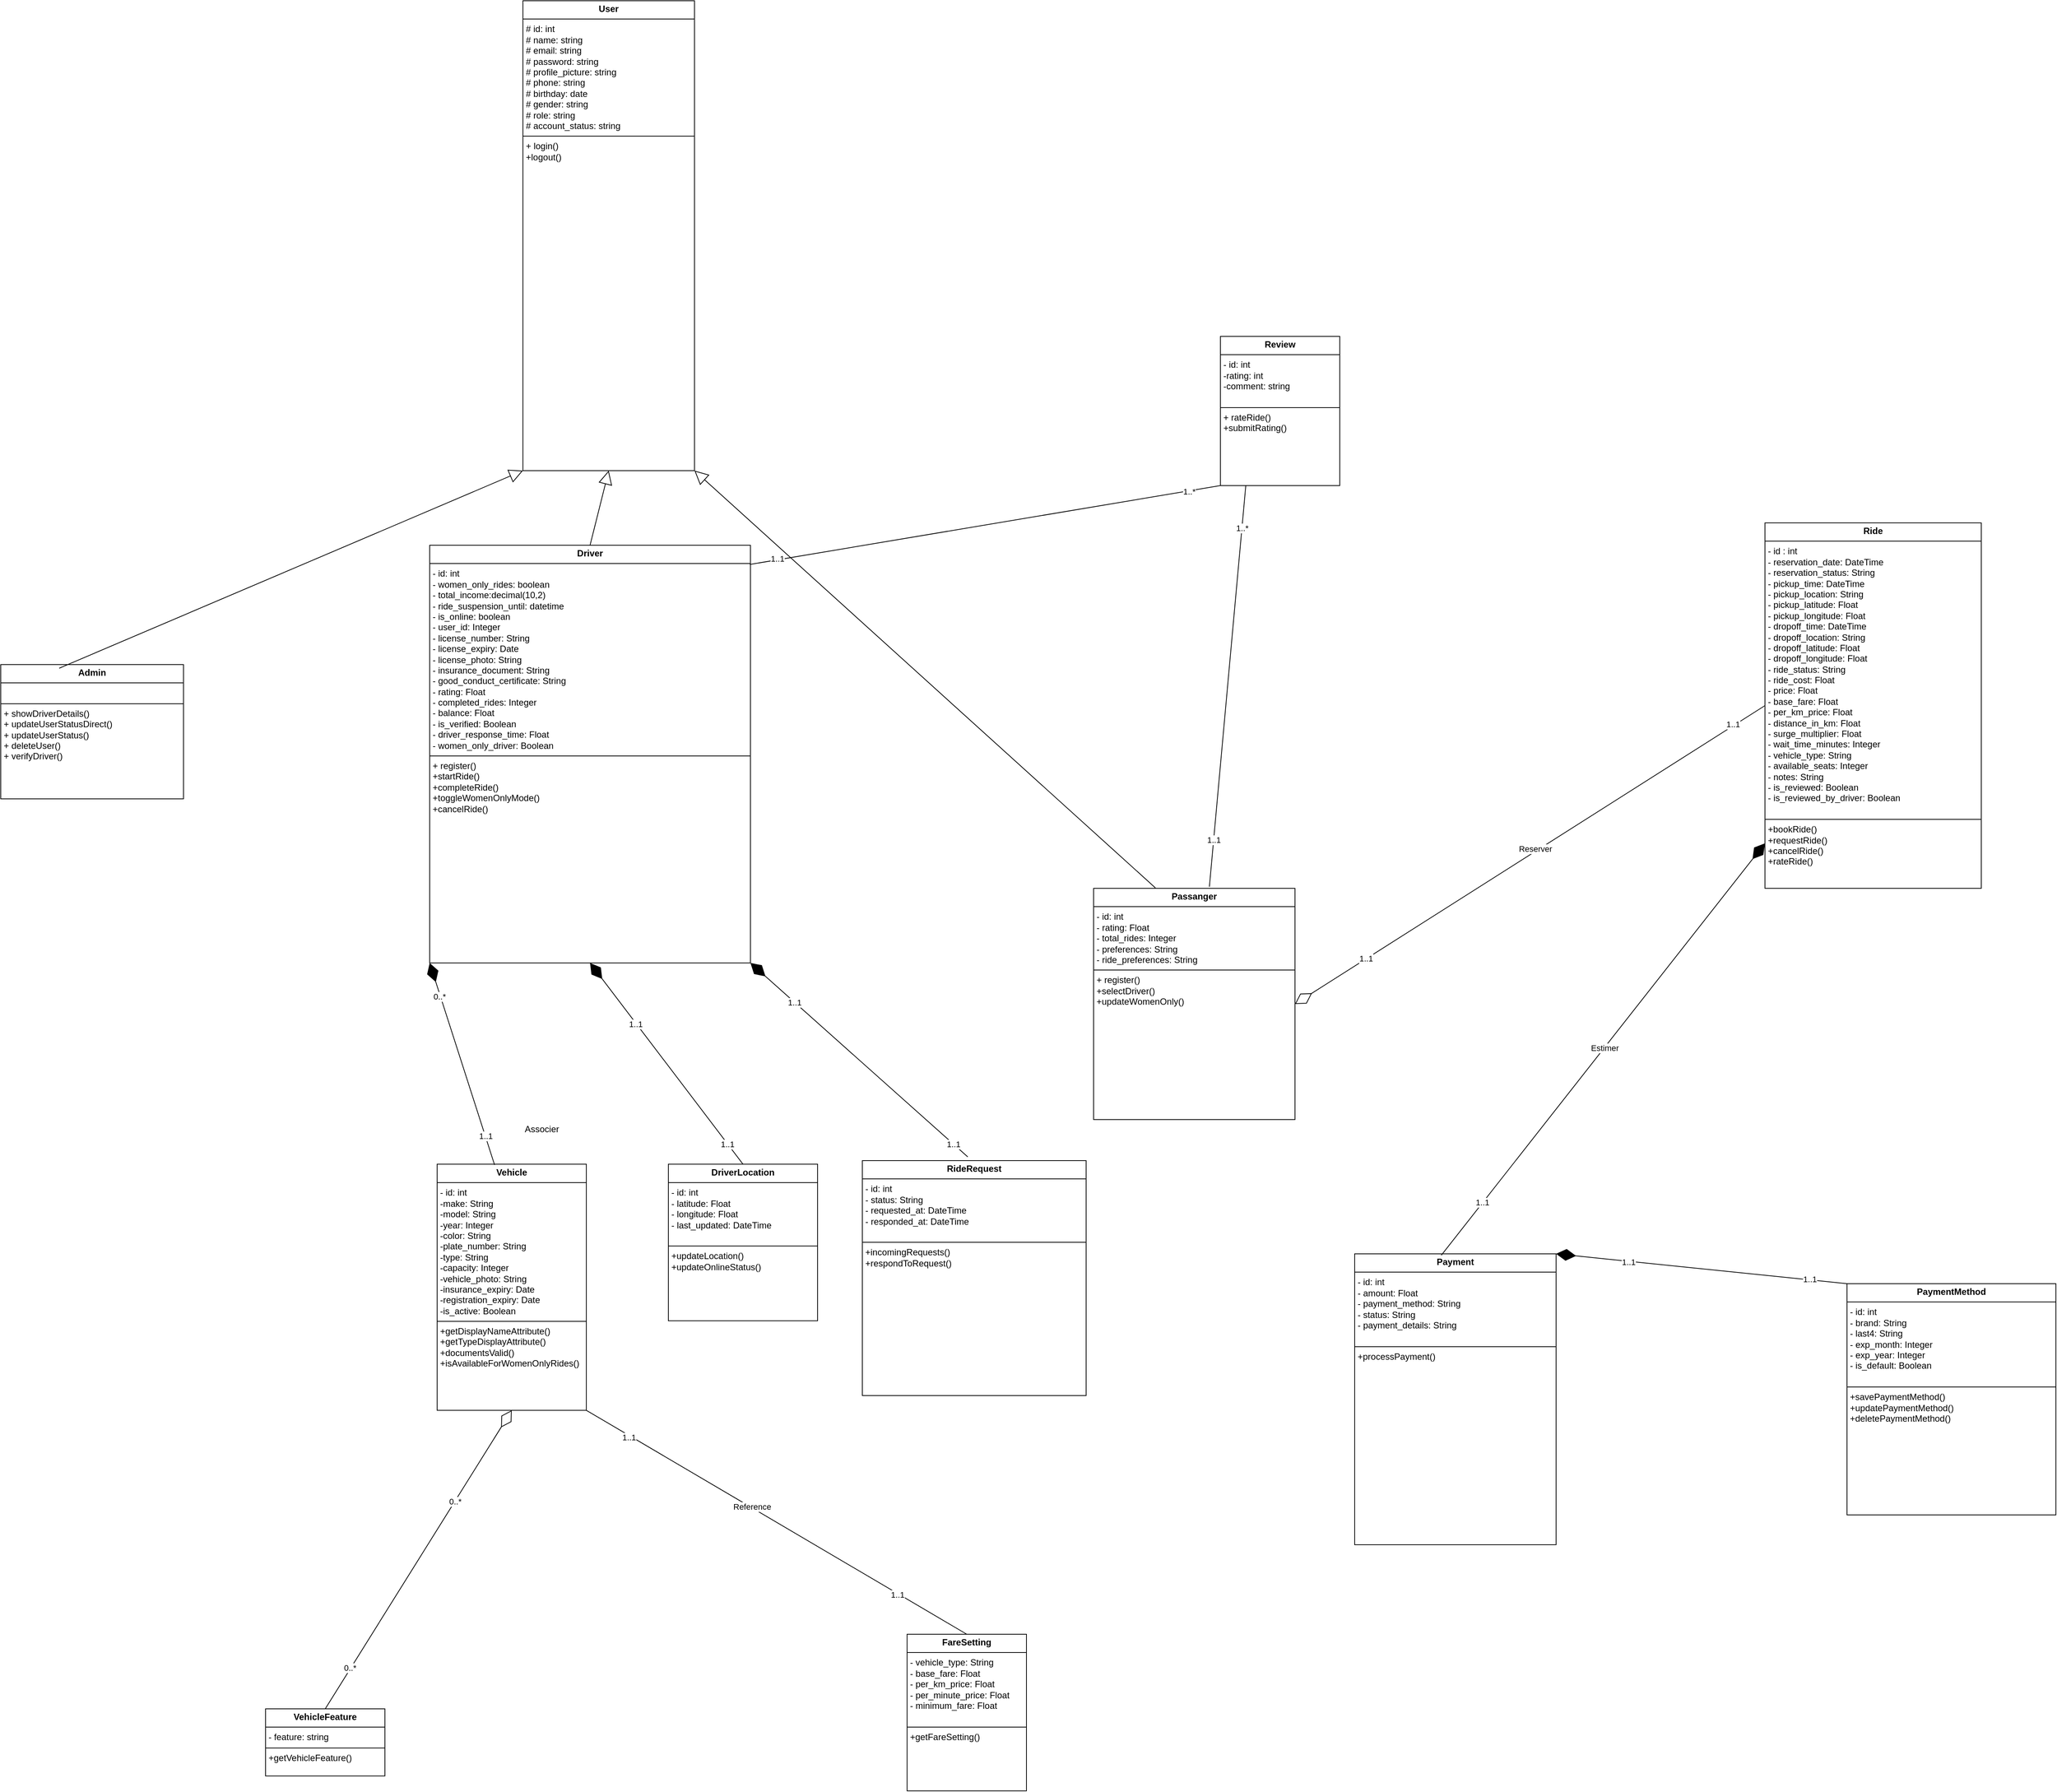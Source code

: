 <mxfile>
    <diagram id="dW4B3JZ9NBTze1FX_zOI" name="Page-1">
        <mxGraphModel dx="2806" dy="2802" grid="1" gridSize="10" guides="1" tooltips="1" connect="1" arrows="1" fold="1" page="1" pageScale="1" pageWidth="850" pageHeight="1100" math="0" shadow="0">
            <root>
                <mxCell id="0"/>
                <mxCell id="1" parent="0"/>
                <mxCell id="100" value="&lt;p style=&quot;margin:0px;margin-top:4px;text-align:center;&quot;&gt;&lt;b&gt;User&lt;/b&gt;&lt;/p&gt;&lt;hr size=&quot;1&quot; style=&quot;border-style:solid;&quot;&gt;&lt;p style=&quot;margin:0px;margin-left:4px;&quot;&gt;# id: int&lt;/p&gt;&lt;p style=&quot;margin:0px;margin-left:4px;&quot;&gt;# name: string&lt;/p&gt;&lt;p style=&quot;margin:0px;margin-left:4px;&quot;&gt;# email: string&lt;/p&gt;&lt;p style=&quot;margin:0px;margin-left:4px;&quot;&gt;&lt;span style=&quot;background-color: transparent; color: light-dark(rgb(0, 0, 0), rgb(255, 255, 255));&quot;&gt;# password: string&lt;/span&gt;&lt;/p&gt;&lt;p style=&quot;margin:0px;margin-left:4px;&quot;&gt;# profile_picture: string&lt;/p&gt;&lt;p style=&quot;margin:0px;margin-left:4px;&quot;&gt;# phone: string&lt;/p&gt;&lt;p style=&quot;margin:0px;margin-left:4px;&quot;&gt;# birthday: date&lt;/p&gt;&lt;p style=&quot;margin:0px;margin-left:4px;&quot;&gt;# gender: string&lt;/p&gt;&lt;p style=&quot;margin:0px;margin-left:4px;&quot;&gt;&lt;span style=&quot;background-color: transparent; color: light-dark(rgb(0, 0, 0), rgb(255, 255, 255));&quot;&gt;# role: string&lt;/span&gt;&lt;/p&gt;&lt;p style=&quot;margin:0px;margin-left:4px;&quot;&gt;&lt;span style=&quot;background-color: transparent; color: light-dark(rgb(0, 0, 0), rgb(255, 255, 255));&quot;&gt;# account_status: string&lt;/span&gt;&lt;/p&gt;&lt;hr size=&quot;1&quot; style=&quot;border-style:solid;&quot;&gt;&lt;p style=&quot;margin:0px;margin-left:4px;&quot;&gt;+ login()&lt;/p&gt;&lt;p style=&quot;margin:0px;margin-left:4px;&quot;&gt;+logout()&lt;/p&gt;" style="verticalAlign=top;align=left;overflow=fill;html=1;whiteSpace=wrap;" vertex="1" parent="1">
                    <mxGeometry x="205" y="-1040" width="230" height="630" as="geometry"/>
                </mxCell>
                <mxCell id="101" value="&lt;p style=&quot;margin:0px;margin-top:4px;text-align:center;&quot;&gt;&lt;b&gt;Driver&lt;/b&gt;&lt;/p&gt;&lt;hr size=&quot;1&quot; style=&quot;border-style:solid;&quot;&gt;&lt;p style=&quot;margin: 0px 0px 0px 4px;&quot;&gt;- id: int&lt;/p&gt;&lt;p style=&quot;margin: 0px 0px 0px 4px;&quot;&gt;- women_only_rides: boolean&lt;/p&gt;&lt;div&gt;&lt;p style=&quot;margin: 0px 0px 0px 4px;&quot;&gt;- total_income:decimal(10,2)&lt;/p&gt;&lt;p style=&quot;margin: 0px 0px 0px 4px;&quot;&gt;- ride_suspension_until: datetime&lt;/p&gt;&lt;p style=&quot;margin: 0px 0px 0px 4px;&quot;&gt;- is_online: boolean&lt;/p&gt;&lt;p style=&quot;margin: 0px 0px 0px 4px;&quot;&gt;- user_id: Integer&lt;/p&gt;&lt;p style=&quot;margin: 0px 0px 0px 4px;&quot;&gt;- license_number: String&lt;/p&gt;&lt;p style=&quot;margin: 0px 0px 0px 4px;&quot;&gt;- license_expiry: Date&lt;/p&gt;&lt;p style=&quot;margin: 0px 0px 0px 4px;&quot;&gt;- license_photo: String&lt;/p&gt;&lt;p style=&quot;margin: 0px 0px 0px 4px;&quot;&gt;- insurance_document: String&lt;/p&gt;&lt;p style=&quot;margin: 0px 0px 0px 4px;&quot;&gt;- good_conduct_certificate: String&lt;/p&gt;&lt;p style=&quot;margin: 0px 0px 0px 4px;&quot;&gt;- rating: Float&lt;/p&gt;&lt;p style=&quot;margin: 0px 0px 0px 4px;&quot;&gt;- completed_rides: Integer&lt;/p&gt;&lt;p style=&quot;margin: 0px 0px 0px 4px;&quot;&gt;- balance: Float&lt;/p&gt;&lt;p style=&quot;margin: 0px 0px 0px 4px;&quot;&gt;- is_verified: Boolean&lt;/p&gt;&lt;p style=&quot;margin: 0px 0px 0px 4px;&quot;&gt;- driver_response_time: Float&lt;/p&gt;&lt;p style=&quot;margin: 0px 0px 0px 4px;&quot;&gt;- women_only_driver: Boolean&lt;/p&gt;&lt;/div&gt;&lt;hr size=&quot;1&quot; style=&quot;border-style:solid;&quot;&gt;&lt;p style=&quot;margin:0px;margin-left:4px;&quot;&gt;+&amp;nbsp;register()&lt;br&gt;+startRide()&lt;br&gt;+completeRide()&lt;br&gt;&lt;span style=&quot;background-color: transparent; color: light-dark(rgb(0, 0, 0), rgb(255, 255, 255));&quot;&gt;+toggleWomenOnlyMode()&lt;/span&gt;&lt;br&gt;&lt;/p&gt;&lt;p style=&quot;margin:0px;margin-left:4px;&quot;&gt;+cancelRide()&lt;/p&gt;&lt;p style=&quot;margin:0px;margin-left:4px;&quot;&gt;&lt;br&gt;&lt;/p&gt;" style="verticalAlign=top;align=left;overflow=fill;html=1;whiteSpace=wrap;" vertex="1" parent="1">
                    <mxGeometry x="80" y="-310" width="430" height="560" as="geometry"/>
                </mxCell>
                <mxCell id="102" value="&lt;p style=&quot;margin:0px;margin-top:4px;text-align:center;&quot;&gt;&lt;b&gt;Admin&lt;/b&gt;&lt;/p&gt;&lt;hr size=&quot;1&quot; style=&quot;border-style:solid;&quot;&gt;&lt;p style=&quot;margin:0px;margin-left:4px;&quot;&gt;&lt;br&gt;&lt;/p&gt;&lt;hr size=&quot;1&quot; style=&quot;border-style:solid;&quot;&gt;&lt;p style=&quot;margin:0px;margin-left:4px;&quot;&gt;+ showDriverDetails()&lt;br&gt;+ updateUserStatusDirect()&lt;br&gt;+ updateUserStatus()&lt;br&gt;+ deleteUser()&lt;br&gt;+ verifyDriver()&lt;/p&gt;" style="verticalAlign=top;align=left;overflow=fill;html=1;whiteSpace=wrap;" vertex="1" parent="1">
                    <mxGeometry x="-495" y="-150" width="245" height="180" as="geometry"/>
                </mxCell>
                <mxCell id="103" value="&lt;p style=&quot;margin:0px;margin-top:4px;text-align:center;&quot;&gt;&lt;b&gt;Passanger&lt;/b&gt;&lt;/p&gt;&lt;hr size=&quot;1&quot; style=&quot;border-style:solid;&quot;&gt;&lt;p style=&quot;margin:0px;margin-left:4px;&quot;&gt;- id: int&lt;/p&gt;&lt;p style=&quot;margin:0px;margin-left:4px;&quot;&gt;- rating: Float&lt;/p&gt;&lt;p style=&quot;margin:0px;margin-left:4px;&quot;&gt;- total_rides: Integer&lt;/p&gt;&lt;p style=&quot;margin:0px;margin-left:4px;&quot;&gt;- preferences: String&lt;/p&gt;&lt;p style=&quot;margin:0px;margin-left:4px;&quot;&gt;- ride_preferences: String&lt;/p&gt;&lt;hr size=&quot;1&quot; style=&quot;border-style:solid;&quot;&gt;&lt;p style=&quot;margin:0px;margin-left:4px;&quot;&gt;+&amp;nbsp;register()&lt;br&gt;&lt;span style=&quot;background-color: transparent; color: light-dark(rgb(0, 0, 0), rgb(255, 255, 255));&quot;&gt;+selectDriver()&lt;/span&gt;&lt;/p&gt;&lt;p style=&quot;margin:0px;margin-left:4px;&quot;&gt;+updateWomenOnly()&lt;br&gt;&lt;br&gt;&lt;br&gt;&lt;/p&gt;" style="verticalAlign=top;align=left;overflow=fill;html=1;whiteSpace=wrap;" vertex="1" parent="1">
                    <mxGeometry x="970" y="150" width="270" height="310" as="geometry"/>
                </mxCell>
                <mxCell id="104" value="" style="endArrow=block;endSize=16;endFill=0;html=1;rounded=0;entryX=0.5;entryY=1;entryDx=0;entryDy=0;exitX=0.5;exitY=0;exitDx=0;exitDy=0;" edge="1" parent="1" source="101" target="100">
                    <mxGeometry width="160" relative="1" as="geometry">
                        <mxPoint x="380" y="240" as="sourcePoint"/>
                        <mxPoint x="540" y="240" as="targetPoint"/>
                    </mxGeometry>
                </mxCell>
                <mxCell id="105" value="" style="endArrow=block;endSize=16;endFill=0;html=1;rounded=0;entryX=1;entryY=1;entryDx=0;entryDy=0;exitX=0.307;exitY=-0.002;exitDx=0;exitDy=0;exitPerimeter=0;" edge="1" parent="1" source="103" target="100">
                    <mxGeometry width="160" relative="1" as="geometry">
                        <mxPoint x="650" y="310" as="sourcePoint"/>
                        <mxPoint x="650" y="190" as="targetPoint"/>
                    </mxGeometry>
                </mxCell>
                <mxCell id="106" value="" style="endArrow=block;endSize=16;endFill=0;html=1;rounded=0;entryX=0;entryY=1;entryDx=0;entryDy=0;exitX=0.32;exitY=0.027;exitDx=0;exitDy=0;exitPerimeter=0;" edge="1" parent="1" source="102" target="100">
                    <mxGeometry width="160" relative="1" as="geometry">
                        <mxPoint x="220" y="330" as="sourcePoint"/>
                        <mxPoint x="220" y="210" as="targetPoint"/>
                    </mxGeometry>
                </mxCell>
                <mxCell id="107" value="&lt;p style=&quot;margin:0px;margin-top:4px;text-align:center;&quot;&gt;&lt;b&gt;DriverLocation&lt;/b&gt;&lt;/p&gt;&lt;hr size=&quot;1&quot; style=&quot;border-style:solid;&quot;&gt;&lt;p style=&quot;margin:0px;margin-left:4px;&quot;&gt;- id: int&lt;/p&gt;&lt;p style=&quot;margin:0px;margin-left:4px;&quot;&gt;- latitude: Float&lt;/p&gt;&lt;p style=&quot;margin:0px;margin-left:4px;&quot;&gt;- longitude: Float&lt;/p&gt;&lt;p style=&quot;margin:0px;margin-left:4px;&quot;&gt;- last_updated: DateTime&lt;/p&gt;&lt;div&gt;&lt;br&gt;&lt;/div&gt;&lt;hr size=&quot;1&quot; style=&quot;border-style:solid;&quot;&gt;&lt;p style=&quot;margin:0px;margin-left:4px;&quot;&gt;+updateLocation()&lt;br&gt;+updateOnlineStatus()&lt;br&gt;&lt;/p&gt;" style="verticalAlign=top;align=left;overflow=fill;html=1;whiteSpace=wrap;" vertex="1" parent="1">
                    <mxGeometry x="400" y="519.77" width="200" height="210" as="geometry"/>
                </mxCell>
                <mxCell id="108" value="" style="endArrow=diamondThin;endFill=1;endSize=24;html=1;rounded=0;exitX=0.5;exitY=0;exitDx=0;exitDy=0;entryX=0.5;entryY=1;entryDx=0;entryDy=0;" edge="1" parent="1" source="107" target="101">
                    <mxGeometry width="160" relative="1" as="geometry">
                        <mxPoint x="410" y="430" as="sourcePoint"/>
                        <mxPoint x="570" y="430" as="targetPoint"/>
                    </mxGeometry>
                </mxCell>
                <mxCell id="109" value="1..1" style="edgeLabel;html=1;align=center;verticalAlign=middle;resizable=0;points=[];" vertex="1" connectable="0" parent="108">
                    <mxGeometry x="-0.796" y="1" relative="1" as="geometry">
                        <mxPoint as="offset"/>
                    </mxGeometry>
                </mxCell>
                <mxCell id="110" value="1..1" style="edgeLabel;html=1;align=center;verticalAlign=middle;resizable=0;points=[];" vertex="1" connectable="0" parent="108">
                    <mxGeometry x="0.397" y="1" relative="1" as="geometry">
                        <mxPoint as="offset"/>
                    </mxGeometry>
                </mxCell>
                <mxCell id="111" value="&lt;p style=&quot;margin:0px;margin-top:4px;text-align:center;&quot;&gt;&lt;b&gt;FareSetting&lt;/b&gt;&lt;/p&gt;&lt;hr size=&quot;1&quot; style=&quot;border-style:solid;&quot;&gt;&lt;p style=&quot;margin:0px;margin-left:4px;&quot;&gt;&lt;span style=&quot;background-color: transparent; color: light-dark(rgb(0, 0, 0), rgb(255, 255, 255));&quot;&gt;- vehicle_type: String&lt;/span&gt;&lt;/p&gt;&lt;p style=&quot;margin:0px;margin-left:4px;&quot;&gt;- base_fare: Float&lt;/p&gt;&lt;p style=&quot;margin:0px;margin-left:4px;&quot;&gt;- per_km_price: Float&lt;/p&gt;&lt;p style=&quot;margin:0px;margin-left:4px;&quot;&gt;- per_minute_price: Float&lt;/p&gt;&lt;p style=&quot;margin:0px;margin-left:4px;&quot;&gt;- minimum_fare: Float&lt;/p&gt;&lt;div&gt;&lt;br&gt;&lt;/div&gt;&lt;hr size=&quot;1&quot; style=&quot;border-style:solid;&quot;&gt;&lt;p style=&quot;margin: 0px 0px 0px 4px;&quot;&gt;+getFareSetting()&lt;/p&gt;&lt;div&gt;&lt;br&gt;&lt;/div&gt;" style="verticalAlign=top;align=left;overflow=fill;html=1;whiteSpace=wrap;" vertex="1" parent="1">
                    <mxGeometry x="720" y="1150" width="160" height="210" as="geometry"/>
                </mxCell>
                <mxCell id="112" value="&lt;p style=&quot;margin:0px;margin-top:4px;text-align:center;&quot;&gt;&lt;b&gt;RideRequest&lt;/b&gt;&lt;/p&gt;&lt;hr size=&quot;1&quot; style=&quot;border-style:solid;&quot;&gt;&lt;p style=&quot;margin:0px;margin-left:4px;&quot;&gt;- id: int&lt;/p&gt;&lt;p style=&quot;margin:0px;margin-left:4px;&quot;&gt;- status: String&lt;/p&gt;&lt;p style=&quot;margin:0px;margin-left:4px;&quot;&gt;- requested_at: DateTime&lt;/p&gt;&lt;p style=&quot;margin:0px;margin-left:4px;&quot;&gt;- responded_at: DateTime&lt;/p&gt;&lt;div&gt;&lt;br&gt;&lt;/div&gt;&lt;hr size=&quot;1&quot; style=&quot;border-style:solid;&quot;&gt;&lt;p style=&quot;margin:0px;margin-left:4px;&quot;&gt;+incomingRequests()&lt;/p&gt;&lt;p style=&quot;margin:0px;margin-left:4px;&quot;&gt;+respondToRequest()&lt;/p&gt;" style="verticalAlign=top;align=left;overflow=fill;html=1;whiteSpace=wrap;" vertex="1" parent="1">
                    <mxGeometry x="660" y="515" width="300" height="315" as="geometry"/>
                </mxCell>
                <mxCell id="113" value="&lt;p style=&quot;margin:0px;margin-top:4px;text-align:center;&quot;&gt;&lt;b&gt;Payment&lt;/b&gt;&lt;/p&gt;&lt;hr size=&quot;1&quot; style=&quot;border-style:solid;&quot;&gt;&lt;p style=&quot;margin:0px;margin-left:4px;&quot;&gt;- id: int&lt;/p&gt;&lt;p style=&quot;margin:0px;margin-left:4px;&quot;&gt;- amount: Float&lt;/p&gt;&lt;p style=&quot;margin:0px;margin-left:4px;&quot;&gt;- payment_method: String&lt;/p&gt;&lt;p style=&quot;margin:0px;margin-left:4px;&quot;&gt;- status: String&lt;/p&gt;&lt;p style=&quot;margin:0px;margin-left:4px;&quot;&gt;- payment_details: String&lt;/p&gt;&lt;div&gt;&lt;br&gt;&lt;/div&gt;&lt;hr size=&quot;1&quot; style=&quot;border-style:solid;&quot;&gt;&lt;p style=&quot;margin:0px;margin-left:4px;&quot;&gt;+processPayment()&lt;/p&gt;&lt;p style=&quot;margin:0px;margin-left:4px;&quot;&gt;&lt;br&gt;&lt;/p&gt;&lt;p style=&quot;margin:0px;margin-left:4px;&quot;&gt;&lt;br&gt;&lt;/p&gt;" style="verticalAlign=top;align=left;overflow=fill;html=1;whiteSpace=wrap;" vertex="1" parent="1">
                    <mxGeometry x="1320" y="640" width="270" height="390" as="geometry"/>
                </mxCell>
                <mxCell id="114" value="&lt;p style=&quot;margin:0px;margin-top:4px;text-align:center;&quot;&gt;&lt;b&gt;Ride&lt;/b&gt;&lt;/p&gt;&lt;hr size=&quot;1&quot; style=&quot;border-style:solid;&quot;&gt;&lt;p style=&quot;margin:0px;margin-left:4px;&quot;&gt;&lt;span style=&quot;background-color: transparent; color: light-dark(rgb(0, 0, 0), rgb(255, 255, 255));&quot;&gt;- id : int&amp;nbsp;&lt;/span&gt;&lt;/p&gt;&lt;p style=&quot;margin:0px;margin-left:4px;&quot;&gt;- reservation_date: DateTime&lt;/p&gt;&lt;p style=&quot;margin:0px;margin-left:4px;&quot;&gt;- reservation_status: String&lt;/p&gt;&lt;p style=&quot;margin:0px;margin-left:4px;&quot;&gt;- pickup_time: DateTime&lt;/p&gt;&lt;p style=&quot;margin:0px;margin-left:4px;&quot;&gt;- pickup_location: String&lt;/p&gt;&lt;p style=&quot;margin:0px;margin-left:4px;&quot;&gt;- pickup_latitude: Float&lt;/p&gt;&lt;p style=&quot;margin:0px;margin-left:4px;&quot;&gt;- pickup_longitude: Float&lt;/p&gt;&lt;p style=&quot;margin:0px;margin-left:4px;&quot;&gt;- dropoff_time: DateTime&lt;/p&gt;&lt;p style=&quot;margin:0px;margin-left:4px;&quot;&gt;- dropoff_location: String&lt;/p&gt;&lt;p style=&quot;margin:0px;margin-left:4px;&quot;&gt;- dropoff_latitude: Float&lt;/p&gt;&lt;p style=&quot;margin:0px;margin-left:4px;&quot;&gt;- dropoff_longitude: Float&lt;/p&gt;&lt;p style=&quot;margin:0px;margin-left:4px;&quot;&gt;- ride_status: String&lt;/p&gt;&lt;p style=&quot;margin:0px;margin-left:4px;&quot;&gt;- ride_cost: Float&lt;/p&gt;&lt;p style=&quot;margin:0px;margin-left:4px;&quot;&gt;- price: Float&lt;/p&gt;&lt;p style=&quot;margin:0px;margin-left:4px;&quot;&gt;- base_fare: Float&lt;/p&gt;&lt;p style=&quot;margin:0px;margin-left:4px;&quot;&gt;- per_km_price: Float&lt;/p&gt;&lt;p style=&quot;margin:0px;margin-left:4px;&quot;&gt;- distance_in_km: Float&lt;/p&gt;&lt;p style=&quot;margin:0px;margin-left:4px;&quot;&gt;- surge_multiplier: Float&lt;/p&gt;&lt;p style=&quot;margin:0px;margin-left:4px;&quot;&gt;- wait_time_minutes: Integer&lt;/p&gt;&lt;p style=&quot;margin:0px;margin-left:4px;&quot;&gt;- vehicle_type: String&lt;/p&gt;&lt;p style=&quot;margin:0px;margin-left:4px;&quot;&gt;- available_seats: Integer&lt;/p&gt;&lt;p style=&quot;margin:0px;margin-left:4px;&quot;&gt;- notes: String&lt;/p&gt;&lt;p style=&quot;margin:0px;margin-left:4px;&quot;&gt;- is_reviewed: Boolean&lt;/p&gt;&lt;p style=&quot;margin:0px;margin-left:4px;&quot;&gt;- is_reviewed_by_driver: Boolean&lt;/p&gt;&lt;div&gt;&lt;br&gt;&lt;/div&gt;&lt;hr size=&quot;1&quot; style=&quot;border-style:solid;&quot;&gt;&lt;p style=&quot;margin: 0px 0px 0px 4px;&quot;&gt;+bookRide()&lt;br&gt;&lt;/p&gt;&lt;p style=&quot;margin: 0px 0px 0px 4px;&quot;&gt;+requestRide()&lt;/p&gt;&lt;p style=&quot;margin: 0px 0px 0px 4px;&quot;&gt;+cancelRide()&lt;br&gt;+rateRide()&lt;/p&gt;&lt;div&gt;&lt;br&gt;&lt;br&gt;&lt;/div&gt;" style="verticalAlign=top;align=left;overflow=fill;html=1;whiteSpace=wrap;" vertex="1" parent="1">
                    <mxGeometry x="1870" y="-340" width="290" height="490" as="geometry"/>
                </mxCell>
                <mxCell id="115" value="&lt;p style=&quot;margin:0px;margin-top:4px;text-align:center;&quot;&gt;&lt;b&gt;Vehicle&lt;/b&gt;&lt;/p&gt;&lt;hr size=&quot;1&quot; style=&quot;border-style:solid;&quot;&gt;&lt;p style=&quot;margin:0px;margin-left:4px;&quot;&gt;- id: int&lt;/p&gt;&lt;p style=&quot;margin:0px;margin-left:4px;&quot;&gt;-make: String&lt;/p&gt;&lt;p style=&quot;margin:0px;margin-left:4px;&quot;&gt;-model: String&lt;/p&gt;&lt;p style=&quot;margin:0px;margin-left:4px;&quot;&gt;-year: Integer&lt;/p&gt;&lt;p style=&quot;margin:0px;margin-left:4px;&quot;&gt;-color: String&lt;/p&gt;&lt;p style=&quot;margin:0px;margin-left:4px;&quot;&gt;-plate_number: String&lt;/p&gt;&lt;p style=&quot;margin:0px;margin-left:4px;&quot;&gt;-type: String&lt;/p&gt;&lt;p style=&quot;margin:0px;margin-left:4px;&quot;&gt;-capacity: Integer&lt;/p&gt;&lt;p style=&quot;margin:0px;margin-left:4px;&quot;&gt;-vehicle_photo: String&lt;/p&gt;&lt;p style=&quot;margin:0px;margin-left:4px;&quot;&gt;-insurance_expiry: Date&lt;/p&gt;&lt;p style=&quot;margin:0px;margin-left:4px;&quot;&gt;-registration_expiry: Date&lt;/p&gt;&lt;p style=&quot;margin:0px;margin-left:4px;&quot;&gt;-is_active: Boolean&lt;/p&gt;&lt;hr size=&quot;1&quot; style=&quot;border-style:solid;&quot;&gt;&lt;p style=&quot;margin:0px;margin-left:4px;&quot;&gt;&lt;span style=&quot;background-color: transparent; color: light-dark(rgb(0, 0, 0), rgb(255, 255, 255));&quot;&gt;+getDisplayNameAttribute()&lt;/span&gt;&lt;/p&gt;&lt;p style=&quot;margin:0px;margin-left:4px;&quot;&gt;+getTypeDisplayAttribute()&lt;/p&gt;&lt;p style=&quot;margin:0px;margin-left:4px;&quot;&gt;+documentsValid()&lt;/p&gt;&lt;p style=&quot;margin:0px;margin-left:4px;&quot;&gt;+isAvailableForWomenOnlyRides()&lt;/p&gt;&lt;p style=&quot;margin:0px;margin-left:4px;&quot;&gt;&lt;br&gt;&lt;/p&gt;&lt;p style=&quot;margin:0px;margin-left:4px;&quot;&gt;&lt;br&gt;&lt;/p&gt;" style="verticalAlign=top;align=left;overflow=fill;html=1;whiteSpace=wrap;" vertex="1" parent="1">
                    <mxGeometry x="90" y="519.77" width="200" height="330" as="geometry"/>
                </mxCell>
                <mxCell id="116" value="&lt;p style=&quot;margin:0px;margin-top:4px;text-align:center;&quot;&gt;&lt;b&gt;VehicleFeature&lt;/b&gt;&lt;/p&gt;&lt;hr size=&quot;1&quot; style=&quot;border-style:solid;&quot;&gt;&lt;p style=&quot;margin:0px;margin-left:4px;&quot;&gt;- feature: string&lt;/p&gt;&lt;hr size=&quot;1&quot; style=&quot;border-style:solid;&quot;&gt;&lt;p style=&quot;margin: 0px 0px 0px 4px;&quot;&gt;+getVehicleFeature()&lt;/p&gt;&lt;div&gt;&lt;br&gt;&lt;/div&gt;" style="verticalAlign=top;align=left;overflow=fill;html=1;whiteSpace=wrap;" vertex="1" parent="1">
                    <mxGeometry x="-140" y="1250" width="160" height="90" as="geometry"/>
                </mxCell>
                <mxCell id="117" value="&lt;p style=&quot;margin:0px;margin-top:4px;text-align:center;&quot;&gt;&lt;b&gt;PaymentMethod&lt;/b&gt;&lt;/p&gt;&lt;hr size=&quot;1&quot; style=&quot;border-style:solid;&quot;&gt;&lt;p style=&quot;margin:0px;margin-left:4px;&quot;&gt;- id: int&lt;br&gt;&lt;/p&gt;&lt;p style=&quot;margin:0px;margin-left:4px;&quot;&gt;- brand: String&lt;/p&gt;&lt;p style=&quot;margin:0px;margin-left:4px;&quot;&gt;- last4: String&lt;/p&gt;&lt;p style=&quot;margin:0px;margin-left:4px;&quot;&gt;- exp_month: Integer&lt;/p&gt;&lt;p style=&quot;margin:0px;margin-left:4px;&quot;&gt;- exp_year: Integer&lt;/p&gt;&lt;p style=&quot;margin:0px;margin-left:4px;&quot;&gt;- is_default: Boolean&lt;/p&gt;&lt;div&gt;&lt;br&gt;&lt;/div&gt;&lt;hr size=&quot;1&quot; style=&quot;border-style:solid;&quot;&gt;&lt;p style=&quot;margin:0px;margin-left:4px;&quot;&gt;+savePaymentMethod()&lt;/p&gt;&lt;p style=&quot;margin:0px;margin-left:4px;&quot;&gt;+updatePaymentMethod()&lt;br&gt;+deletePaymentMethod()&lt;/p&gt;" style="verticalAlign=top;align=left;overflow=fill;html=1;whiteSpace=wrap;" vertex="1" parent="1">
                    <mxGeometry x="1980" y="680" width="280" height="310" as="geometry"/>
                </mxCell>
                <mxCell id="118" value="&lt;p style=&quot;margin:0px;margin-top:4px;text-align:center;&quot;&gt;&lt;b&gt;Review&lt;/b&gt;&lt;/p&gt;&lt;hr size=&quot;1&quot; style=&quot;border-style:solid;&quot;&gt;&lt;p style=&quot;margin:0px;margin-left:4px;&quot;&gt;- id: int&lt;/p&gt;&lt;p style=&quot;margin:0px;margin-left:4px;&quot;&gt;-rating: int&lt;/p&gt;&lt;p style=&quot;margin:0px;margin-left:4px;&quot;&gt;-comment: string&lt;/p&gt;&lt;p style=&quot;margin:0px;margin-left:4px;&quot;&gt;&lt;br&gt;&lt;/p&gt;&lt;hr size=&quot;1&quot; style=&quot;border-style:solid;&quot;&gt;&lt;p style=&quot;margin:0px;margin-left:4px;&quot;&gt;+ rateRide()&lt;/p&gt;&lt;p style=&quot;margin:0px;margin-left:4px;&quot;&gt;+submitRating()&lt;/p&gt;&lt;p style=&quot;margin:0px;margin-left:4px;&quot;&gt;&lt;br&gt;&lt;/p&gt;" style="verticalAlign=top;align=left;overflow=fill;html=1;whiteSpace=wrap;" vertex="1" parent="1">
                    <mxGeometry x="1140" y="-590" width="160" height="200" as="geometry"/>
                </mxCell>
                <mxCell id="119" value="" style="endArrow=diamondThin;endFill=1;endSize=24;html=1;rounded=0;exitX=0.385;exitY=0.003;exitDx=0;exitDy=0;entryX=0;entryY=1;entryDx=0;entryDy=0;exitPerimeter=0;" edge="1" parent="1" source="115" target="101">
                    <mxGeometry width="160" relative="1" as="geometry">
                        <mxPoint x="169.41" y="520" as="sourcePoint"/>
                        <mxPoint x="169.41" y="420" as="targetPoint"/>
                    </mxGeometry>
                </mxCell>
                <mxCell id="120" value="1..1" style="edgeLabel;html=1;align=center;verticalAlign=middle;resizable=0;points=[];" vertex="1" connectable="0" parent="119">
                    <mxGeometry x="-0.713" relative="1" as="geometry">
                        <mxPoint as="offset"/>
                    </mxGeometry>
                </mxCell>
                <mxCell id="121" value="0..*" style="edgeLabel;html=1;align=center;verticalAlign=middle;resizable=0;points=[];" vertex="1" connectable="0" parent="119">
                    <mxGeometry x="0.673" y="2" relative="1" as="geometry">
                        <mxPoint as="offset"/>
                    </mxGeometry>
                </mxCell>
                <mxCell id="122" value="Associer" style="text;html=1;align=center;verticalAlign=middle;resizable=0;points=[];autosize=1;strokeColor=none;fillColor=none;" vertex="1" parent="1">
                    <mxGeometry x="195" y="458" width="70" height="30" as="geometry"/>
                </mxCell>
                <mxCell id="123" value="" style="endArrow=diamondThin;endFill=0;endSize=24;html=1;rounded=0;entryX=0.5;entryY=1;entryDx=0;entryDy=0;exitX=0.5;exitY=0;exitDx=0;exitDy=0;" edge="1" parent="1" source="116" target="115">
                    <mxGeometry width="160" relative="1" as="geometry">
                        <mxPoint x="290" y="670" as="sourcePoint"/>
                        <mxPoint x="450" y="670" as="targetPoint"/>
                    </mxGeometry>
                </mxCell>
                <mxCell id="124" value="0..*" style="edgeLabel;html=1;align=center;verticalAlign=middle;resizable=0;points=[];" vertex="1" connectable="0" parent="123">
                    <mxGeometry x="0.389" relative="1" as="geometry">
                        <mxPoint as="offset"/>
                    </mxGeometry>
                </mxCell>
                <mxCell id="125" value="0..*" style="edgeLabel;html=1;align=center;verticalAlign=middle;resizable=0;points=[];" vertex="1" connectable="0" parent="123">
                    <mxGeometry x="-0.728" y="1" relative="1" as="geometry">
                        <mxPoint as="offset"/>
                    </mxGeometry>
                </mxCell>
                <mxCell id="126" value="" style="endArrow=none;html=1;rounded=0;entryX=1;entryY=1;entryDx=0;entryDy=0;exitX=0.5;exitY=0;exitDx=0;exitDy=0;" edge="1" parent="1" source="111" target="115">
                    <mxGeometry width="50" height="50" relative="1" as="geometry">
                        <mxPoint x="340" y="690" as="sourcePoint"/>
                        <mxPoint x="390" y="640" as="targetPoint"/>
                    </mxGeometry>
                </mxCell>
                <mxCell id="127" value="Reference" style="edgeLabel;html=1;align=center;verticalAlign=middle;resizable=0;points=[];" vertex="1" connectable="0" parent="126">
                    <mxGeometry x="0.133" y="-1" relative="1" as="geometry">
                        <mxPoint as="offset"/>
                    </mxGeometry>
                </mxCell>
                <mxCell id="128" value="1..1" style="edgeLabel;html=1;align=center;verticalAlign=middle;resizable=0;points=[];" vertex="1" connectable="0" parent="126">
                    <mxGeometry x="0.772" y="3" relative="1" as="geometry">
                        <mxPoint y="-1" as="offset"/>
                    </mxGeometry>
                </mxCell>
                <mxCell id="129" value="1..1" style="edgeLabel;html=1;align=center;verticalAlign=middle;resizable=0;points=[];" vertex="1" connectable="0" parent="126">
                    <mxGeometry x="-0.636" y="2" relative="1" as="geometry">
                        <mxPoint as="offset"/>
                    </mxGeometry>
                </mxCell>
                <mxCell id="130" value="" style="endArrow=diamondThin;endFill=1;endSize=24;html=1;rounded=0;exitX=0.471;exitY=-0.016;exitDx=0;exitDy=0;entryX=1;entryY=1;entryDx=0;entryDy=0;exitPerimeter=0;" edge="1" parent="1" source="112" target="101">
                    <mxGeometry width="160" relative="1" as="geometry">
                        <mxPoint x="650" y="523" as="sourcePoint"/>
                        <mxPoint x="650" y="423" as="targetPoint"/>
                    </mxGeometry>
                </mxCell>
                <mxCell id="131" value="1..1" style="edgeLabel;html=1;align=center;verticalAlign=middle;resizable=0;points=[];" vertex="1" connectable="0" parent="130">
                    <mxGeometry x="-0.867" relative="1" as="geometry">
                        <mxPoint as="offset"/>
                    </mxGeometry>
                </mxCell>
                <mxCell id="132" value="1..1" style="edgeLabel;html=1;align=center;verticalAlign=middle;resizable=0;points=[];" vertex="1" connectable="0" parent="130">
                    <mxGeometry x="0.595" relative="1" as="geometry">
                        <mxPoint as="offset"/>
                    </mxGeometry>
                </mxCell>
                <mxCell id="133" value="" style="endArrow=diamondThin;endFill=1;endSize=24;html=1;rounded=0;exitX=0.43;exitY=0.005;exitDx=0;exitDy=0;exitPerimeter=0;" edge="1" parent="1" source="113" target="114">
                    <mxGeometry width="160" relative="1" as="geometry">
                        <mxPoint x="915" y="450" as="sourcePoint"/>
                        <mxPoint x="740" y="360" as="targetPoint"/>
                    </mxGeometry>
                </mxCell>
                <mxCell id="134" value="Estimer" style="edgeLabel;html=1;align=center;verticalAlign=middle;resizable=0;points=[];" vertex="1" connectable="0" parent="133">
                    <mxGeometry x="0.007" relative="1" as="geometry">
                        <mxPoint as="offset"/>
                    </mxGeometry>
                </mxCell>
                <mxCell id="135" value="1..1" style="edgeLabel;html=1;align=center;verticalAlign=middle;resizable=0;points=[];" vertex="1" connectable="0" parent="133">
                    <mxGeometry x="-0.744" y="1" relative="1" as="geometry">
                        <mxPoint as="offset"/>
                    </mxGeometry>
                </mxCell>
                <mxCell id="136" value="" style="endArrow=diamondThin;endFill=0;endSize=24;html=1;rounded=0;entryX=1;entryY=0.5;entryDx=0;entryDy=0;exitX=0;exitY=0.5;exitDx=0;exitDy=0;" edge="1" parent="1" source="114" target="103">
                    <mxGeometry width="160" relative="1" as="geometry">
                        <mxPoint x="850" y="450" as="sourcePoint"/>
                        <mxPoint x="860" y="370" as="targetPoint"/>
                    </mxGeometry>
                </mxCell>
                <mxCell id="137" value="1..1" style="edgeLabel;html=1;align=center;verticalAlign=middle;resizable=0;points=[];" vertex="1" connectable="0" parent="136">
                    <mxGeometry x="-0.867" y="-2" relative="1" as="geometry">
                        <mxPoint as="offset"/>
                    </mxGeometry>
                </mxCell>
                <mxCell id="138" value="1..1" style="edgeLabel;html=1;align=center;verticalAlign=middle;resizable=0;points=[];" vertex="1" connectable="0" parent="136">
                    <mxGeometry x="0.696" y="-1" relative="1" as="geometry">
                        <mxPoint as="offset"/>
                    </mxGeometry>
                </mxCell>
                <mxCell id="139" value="Reserver" style="edgeLabel;html=1;align=center;verticalAlign=middle;resizable=0;points=[];" vertex="1" connectable="0" parent="136">
                    <mxGeometry x="-0.027" y="-3" relative="1" as="geometry">
                        <mxPoint as="offset"/>
                    </mxGeometry>
                </mxCell>
                <mxCell id="140" value="" style="endArrow=diamondThin;endFill=1;endSize=24;html=1;rounded=0;exitX=0;exitY=0;exitDx=0;exitDy=0;entryX=1;entryY=0;entryDx=0;entryDy=0;" edge="1" parent="1" source="117" target="113">
                    <mxGeometry width="160" relative="1" as="geometry">
                        <mxPoint x="1010" y="480" as="sourcePoint"/>
                        <mxPoint x="1110" y="380" as="targetPoint"/>
                    </mxGeometry>
                </mxCell>
                <mxCell id="141" value="1..1" style="edgeLabel;html=1;align=center;verticalAlign=middle;resizable=0;points=[];" vertex="1" connectable="0" parent="140">
                    <mxGeometry x="0.502" y="1" relative="1" as="geometry">
                        <mxPoint as="offset"/>
                    </mxGeometry>
                </mxCell>
                <mxCell id="142" value="1..1" style="edgeLabel;html=1;align=center;verticalAlign=middle;resizable=0;points=[];" vertex="1" connectable="0" parent="140">
                    <mxGeometry x="-0.743" y="-1" relative="1" as="geometry">
                        <mxPoint as="offset"/>
                    </mxGeometry>
                </mxCell>
                <mxCell id="143" value="" style="endArrow=none;html=1;rounded=0;entryX=0.213;entryY=0.998;entryDx=0;entryDy=0;entryPerimeter=0;exitX=0.575;exitY=-0.007;exitDx=0;exitDy=0;exitPerimeter=0;" edge="1" parent="1" source="103" target="118">
                    <mxGeometry width="50" height="50" relative="1" as="geometry">
                        <mxPoint x="670" y="310" as="sourcePoint"/>
                        <mxPoint x="720" y="260" as="targetPoint"/>
                    </mxGeometry>
                </mxCell>
                <mxCell id="144" value="1..1" style="edgeLabel;html=1;align=center;verticalAlign=middle;resizable=0;points=[];" vertex="1" connectable="0" parent="143">
                    <mxGeometry x="-0.765" relative="1" as="geometry">
                        <mxPoint as="offset"/>
                    </mxGeometry>
                </mxCell>
                <mxCell id="145" value="1..*" style="edgeLabel;html=1;align=center;verticalAlign=middle;resizable=0;points=[];" vertex="1" connectable="0" parent="143">
                    <mxGeometry x="0.788" relative="1" as="geometry">
                        <mxPoint as="offset"/>
                    </mxGeometry>
                </mxCell>
                <mxCell id="146" value="" style="endArrow=none;html=1;rounded=0;entryX=0;entryY=1;entryDx=0;entryDy=0;exitX=0.998;exitY=0.046;exitDx=0;exitDy=0;exitPerimeter=0;" edge="1" parent="1" source="101" target="118">
                    <mxGeometry width="50" height="50" relative="1" as="geometry">
                        <mxPoint x="478" y="330" as="sourcePoint"/>
                        <mxPoint x="570" y="221" as="targetPoint"/>
                    </mxGeometry>
                </mxCell>
                <mxCell id="147" value="1..*" style="edgeLabel;html=1;align=center;verticalAlign=middle;resizable=0;points=[];" vertex="1" connectable="0" parent="146">
                    <mxGeometry x="0.867" y="-1" relative="1" as="geometry">
                        <mxPoint as="offset"/>
                    </mxGeometry>
                </mxCell>
                <mxCell id="148" value="1..1" style="edgeLabel;html=1;align=center;verticalAlign=middle;resizable=0;points=[];" vertex="1" connectable="0" parent="146">
                    <mxGeometry x="-0.882" y="2" relative="1" as="geometry">
                        <mxPoint as="offset"/>
                    </mxGeometry>
                </mxCell>
            </root>
        </mxGraphModel>
    </diagram>
</mxfile>